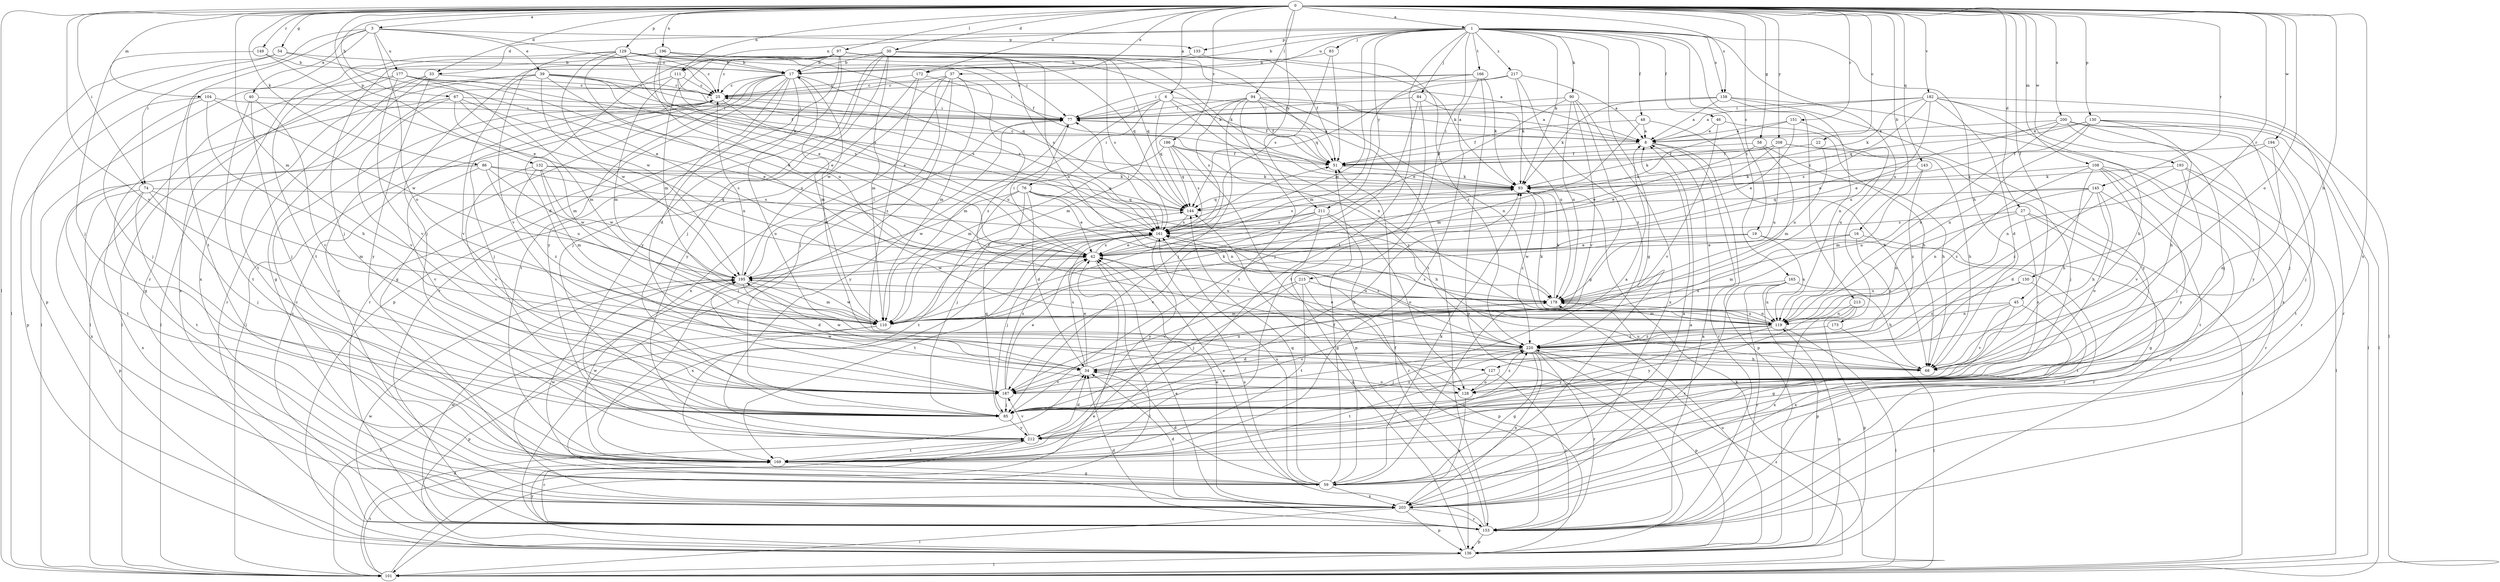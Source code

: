 strict digraph  {
0;
1;
3;
6;
8;
16;
17;
19;
22;
25;
27;
30;
33;
34;
37;
39;
40;
42;
45;
46;
48;
51;
54;
58;
59;
67;
68;
74;
76;
77;
83;
84;
85;
86;
90;
93;
94;
97;
101;
104;
108;
110;
111;
119;
127;
128;
129;
130;
132;
133;
136;
143;
144;
145;
149;
150;
151;
153;
158;
161;
165;
166;
169;
172;
173;
177;
178;
182;
186;
187;
193;
194;
195;
196;
200;
203;
208;
211;
212;
213;
215;
217;
220;
0 -> 1  [label=a];
0 -> 3  [label=a];
0 -> 6  [label=a];
0 -> 16  [label=b];
0 -> 19  [label=c];
0 -> 22  [label=c];
0 -> 27  [label=d];
0 -> 30  [label=d];
0 -> 33  [label=d];
0 -> 37  [label=e];
0 -> 45  [label=f];
0 -> 54  [label=g];
0 -> 58  [label=g];
0 -> 67  [label=h];
0 -> 68  [label=h];
0 -> 74  [label=i];
0 -> 86  [label=k];
0 -> 94  [label=l];
0 -> 97  [label=l];
0 -> 101  [label=l];
0 -> 104  [label=m];
0 -> 108  [label=m];
0 -> 110  [label=m];
0 -> 111  [label=n];
0 -> 127  [label=o];
0 -> 129  [label=p];
0 -> 130  [label=p];
0 -> 132  [label=p];
0 -> 143  [label=q];
0 -> 145  [label=r];
0 -> 149  [label=r];
0 -> 150  [label=r];
0 -> 151  [label=r];
0 -> 158  [label=s];
0 -> 172  [label=u];
0 -> 182  [label=v];
0 -> 186  [label=v];
0 -> 187  [label=v];
0 -> 193  [label=w];
0 -> 194  [label=w];
0 -> 196  [label=x];
0 -> 200  [label=x];
0 -> 203  [label=x];
0 -> 208  [label=y];
0 -> 211  [label=y];
1 -> 17  [label=b];
1 -> 33  [label=d];
1 -> 46  [label=f];
1 -> 48  [label=f];
1 -> 59  [label=g];
1 -> 68  [label=h];
1 -> 83  [label=j];
1 -> 84  [label=j];
1 -> 90  [label=k];
1 -> 93  [label=k];
1 -> 110  [label=m];
1 -> 111  [label=n];
1 -> 133  [label=p];
1 -> 158  [label=s];
1 -> 165  [label=t];
1 -> 166  [label=t];
1 -> 169  [label=t];
1 -> 172  [label=u];
1 -> 173  [label=u];
1 -> 211  [label=y];
1 -> 213  [label=z];
1 -> 215  [label=z];
1 -> 217  [label=z];
3 -> 25  [label=c];
3 -> 39  [label=e];
3 -> 40  [label=e];
3 -> 74  [label=i];
3 -> 127  [label=o];
3 -> 133  [label=p];
3 -> 153  [label=r];
3 -> 169  [label=t];
3 -> 177  [label=u];
6 -> 8  [label=a];
6 -> 51  [label=f];
6 -> 76  [label=i];
6 -> 77  [label=i];
6 -> 110  [label=m];
6 -> 119  [label=n];
6 -> 144  [label=q];
8 -> 51  [label=f];
8 -> 77  [label=i];
8 -> 136  [label=p];
8 -> 153  [label=r];
16 -> 42  [label=e];
16 -> 110  [label=m];
16 -> 153  [label=r];
16 -> 220  [label=z];
17 -> 25  [label=c];
17 -> 34  [label=d];
17 -> 59  [label=g];
17 -> 85  [label=j];
17 -> 101  [label=l];
17 -> 110  [label=m];
17 -> 128  [label=o];
17 -> 153  [label=r];
17 -> 161  [label=s];
17 -> 169  [label=t];
19 -> 42  [label=e];
19 -> 119  [label=n];
19 -> 153  [label=r];
19 -> 195  [label=w];
22 -> 51  [label=f];
22 -> 178  [label=u];
25 -> 77  [label=i];
25 -> 85  [label=j];
25 -> 178  [label=u];
27 -> 59  [label=g];
27 -> 101  [label=l];
27 -> 119  [label=n];
27 -> 128  [label=o];
27 -> 161  [label=s];
30 -> 17  [label=b];
30 -> 25  [label=c];
30 -> 51  [label=f];
30 -> 85  [label=j];
30 -> 93  [label=k];
30 -> 110  [label=m];
30 -> 144  [label=q];
30 -> 153  [label=r];
30 -> 161  [label=s];
30 -> 178  [label=u];
30 -> 212  [label=y];
33 -> 25  [label=c];
33 -> 59  [label=g];
33 -> 101  [label=l];
33 -> 153  [label=r];
33 -> 212  [label=y];
34 -> 42  [label=e];
34 -> 128  [label=o];
34 -> 161  [label=s];
34 -> 178  [label=u];
34 -> 187  [label=v];
34 -> 195  [label=w];
37 -> 25  [label=c];
37 -> 85  [label=j];
37 -> 110  [label=m];
37 -> 153  [label=r];
37 -> 195  [label=w];
37 -> 203  [label=x];
37 -> 220  [label=z];
39 -> 25  [label=c];
39 -> 42  [label=e];
39 -> 51  [label=f];
39 -> 77  [label=i];
39 -> 101  [label=l];
39 -> 161  [label=s];
39 -> 169  [label=t];
39 -> 187  [label=v];
39 -> 195  [label=w];
40 -> 77  [label=i];
40 -> 85  [label=j];
40 -> 169  [label=t];
40 -> 187  [label=v];
42 -> 77  [label=i];
42 -> 101  [label=l];
42 -> 161  [label=s];
42 -> 195  [label=w];
45 -> 59  [label=g];
45 -> 110  [label=m];
45 -> 119  [label=n];
45 -> 187  [label=v];
45 -> 203  [label=x];
46 -> 8  [label=a];
46 -> 68  [label=h];
46 -> 187  [label=v];
48 -> 8  [label=a];
48 -> 51  [label=f];
48 -> 68  [label=h];
48 -> 110  [label=m];
51 -> 25  [label=c];
51 -> 93  [label=k];
54 -> 17  [label=b];
54 -> 42  [label=e];
54 -> 101  [label=l];
54 -> 136  [label=p];
58 -> 42  [label=e];
58 -> 51  [label=f];
58 -> 68  [label=h];
58 -> 110  [label=m];
59 -> 8  [label=a];
59 -> 25  [label=c];
59 -> 34  [label=d];
59 -> 42  [label=e];
59 -> 51  [label=f];
59 -> 93  [label=k];
59 -> 144  [label=q];
59 -> 161  [label=s];
59 -> 195  [label=w];
59 -> 203  [label=x];
67 -> 42  [label=e];
67 -> 59  [label=g];
67 -> 77  [label=i];
67 -> 110  [label=m];
67 -> 119  [label=n];
67 -> 187  [label=v];
68 -> 17  [label=b];
68 -> 178  [label=u];
74 -> 85  [label=j];
74 -> 110  [label=m];
74 -> 136  [label=p];
74 -> 144  [label=q];
74 -> 169  [label=t];
74 -> 203  [label=x];
76 -> 34  [label=d];
76 -> 42  [label=e];
76 -> 68  [label=h];
76 -> 85  [label=j];
76 -> 119  [label=n];
76 -> 144  [label=q];
76 -> 169  [label=t];
76 -> 195  [label=w];
77 -> 8  [label=a];
77 -> 212  [label=y];
83 -> 17  [label=b];
83 -> 51  [label=f];
83 -> 161  [label=s];
84 -> 77  [label=i];
84 -> 85  [label=j];
84 -> 169  [label=t];
84 -> 178  [label=u];
85 -> 8  [label=a];
85 -> 93  [label=k];
85 -> 144  [label=q];
85 -> 212  [label=y];
85 -> 220  [label=z];
86 -> 93  [label=k];
86 -> 161  [label=s];
86 -> 169  [label=t];
86 -> 178  [label=u];
86 -> 187  [label=v];
86 -> 195  [label=w];
86 -> 203  [label=x];
90 -> 42  [label=e];
90 -> 77  [label=i];
90 -> 178  [label=u];
90 -> 187  [label=v];
90 -> 203  [label=x];
90 -> 220  [label=z];
93 -> 144  [label=q];
93 -> 161  [label=s];
93 -> 220  [label=z];
94 -> 8  [label=a];
94 -> 51  [label=f];
94 -> 77  [label=i];
94 -> 85  [label=j];
94 -> 110  [label=m];
94 -> 119  [label=n];
94 -> 153  [label=r];
94 -> 161  [label=s];
94 -> 169  [label=t];
97 -> 17  [label=b];
97 -> 34  [label=d];
97 -> 51  [label=f];
97 -> 85  [label=j];
97 -> 93  [label=k];
97 -> 110  [label=m];
97 -> 136  [label=p];
97 -> 144  [label=q];
97 -> 161  [label=s];
97 -> 212  [label=y];
101 -> 34  [label=d];
101 -> 42  [label=e];
101 -> 93  [label=k];
101 -> 169  [label=t];
101 -> 220  [label=z];
104 -> 68  [label=h];
104 -> 77  [label=i];
104 -> 85  [label=j];
104 -> 136  [label=p];
104 -> 195  [label=w];
108 -> 68  [label=h];
108 -> 93  [label=k];
108 -> 136  [label=p];
108 -> 153  [label=r];
108 -> 187  [label=v];
108 -> 212  [label=y];
108 -> 220  [label=z];
110 -> 51  [label=f];
110 -> 93  [label=k];
110 -> 101  [label=l];
110 -> 136  [label=p];
110 -> 195  [label=w];
111 -> 25  [label=c];
111 -> 42  [label=e];
111 -> 101  [label=l];
111 -> 110  [label=m];
111 -> 161  [label=s];
119 -> 93  [label=k];
119 -> 101  [label=l];
119 -> 161  [label=s];
119 -> 178  [label=u];
119 -> 187  [label=v];
119 -> 212  [label=y];
119 -> 220  [label=z];
127 -> 128  [label=o];
127 -> 153  [label=r];
127 -> 169  [label=t];
128 -> 195  [label=w];
128 -> 203  [label=x];
128 -> 220  [label=z];
129 -> 8  [label=a];
129 -> 17  [label=b];
129 -> 25  [label=c];
129 -> 42  [label=e];
129 -> 51  [label=f];
129 -> 77  [label=i];
129 -> 119  [label=n];
129 -> 187  [label=v];
129 -> 195  [label=w];
129 -> 203  [label=x];
130 -> 8  [label=a];
130 -> 42  [label=e];
130 -> 68  [label=h];
130 -> 85  [label=j];
130 -> 101  [label=l];
130 -> 119  [label=n];
130 -> 161  [label=s];
132 -> 93  [label=k];
132 -> 110  [label=m];
132 -> 144  [label=q];
132 -> 187  [label=v];
132 -> 195  [label=w];
132 -> 220  [label=z];
133 -> 17  [label=b];
133 -> 220  [label=z];
136 -> 101  [label=l];
136 -> 119  [label=n];
136 -> 144  [label=q];
136 -> 178  [label=u];
136 -> 195  [label=w];
136 -> 212  [label=y];
143 -> 93  [label=k];
143 -> 110  [label=m];
143 -> 220  [label=z];
144 -> 161  [label=s];
145 -> 34  [label=d];
145 -> 68  [label=h];
145 -> 119  [label=n];
145 -> 128  [label=o];
145 -> 144  [label=q];
145 -> 169  [label=t];
145 -> 178  [label=u];
149 -> 17  [label=b];
149 -> 42  [label=e];
149 -> 85  [label=j];
150 -> 169  [label=t];
150 -> 178  [label=u];
150 -> 220  [label=z];
151 -> 8  [label=a];
151 -> 42  [label=e];
151 -> 119  [label=n];
151 -> 161  [label=s];
153 -> 8  [label=a];
153 -> 25  [label=c];
153 -> 34  [label=d];
153 -> 42  [label=e];
153 -> 51  [label=f];
153 -> 136  [label=p];
153 -> 161  [label=s];
153 -> 195  [label=w];
158 -> 8  [label=a];
158 -> 77  [label=i];
158 -> 93  [label=k];
158 -> 119  [label=n];
158 -> 203  [label=x];
158 -> 212  [label=y];
161 -> 42  [label=e];
161 -> 77  [label=i];
161 -> 85  [label=j];
161 -> 169  [label=t];
161 -> 203  [label=x];
161 -> 212  [label=y];
165 -> 68  [label=h];
165 -> 119  [label=n];
165 -> 136  [label=p];
165 -> 153  [label=r];
165 -> 178  [label=u];
165 -> 203  [label=x];
166 -> 25  [label=c];
166 -> 77  [label=i];
166 -> 93  [label=k];
166 -> 110  [label=m];
166 -> 136  [label=p];
166 -> 169  [label=t];
169 -> 59  [label=g];
169 -> 77  [label=i];
169 -> 195  [label=w];
169 -> 220  [label=z];
172 -> 25  [label=c];
172 -> 77  [label=i];
172 -> 212  [label=y];
172 -> 220  [label=z];
173 -> 101  [label=l];
173 -> 220  [label=z];
177 -> 25  [label=c];
177 -> 42  [label=e];
177 -> 93  [label=k];
177 -> 101  [label=l];
177 -> 110  [label=m];
177 -> 187  [label=v];
177 -> 203  [label=x];
178 -> 93  [label=k];
178 -> 110  [label=m];
178 -> 119  [label=n];
182 -> 8  [label=a];
182 -> 34  [label=d];
182 -> 68  [label=h];
182 -> 77  [label=i];
182 -> 93  [label=k];
182 -> 101  [label=l];
182 -> 144  [label=q];
182 -> 153  [label=r];
182 -> 178  [label=u];
186 -> 51  [label=f];
186 -> 110  [label=m];
186 -> 136  [label=p];
186 -> 144  [label=q];
186 -> 161  [label=s];
186 -> 220  [label=z];
187 -> 42  [label=e];
187 -> 85  [label=j];
187 -> 161  [label=s];
193 -> 85  [label=j];
193 -> 93  [label=k];
193 -> 101  [label=l];
193 -> 169  [label=t];
193 -> 220  [label=z];
194 -> 51  [label=f];
194 -> 85  [label=j];
194 -> 119  [label=n];
194 -> 128  [label=o];
195 -> 25  [label=c];
195 -> 34  [label=d];
195 -> 77  [label=i];
195 -> 110  [label=m];
195 -> 178  [label=u];
196 -> 17  [label=b];
196 -> 85  [label=j];
196 -> 93  [label=k];
196 -> 144  [label=q];
196 -> 161  [label=s];
196 -> 169  [label=t];
196 -> 178  [label=u];
200 -> 8  [label=a];
200 -> 42  [label=e];
200 -> 85  [label=j];
200 -> 101  [label=l];
200 -> 119  [label=n];
200 -> 153  [label=r];
200 -> 212  [label=y];
203 -> 8  [label=a];
203 -> 25  [label=c];
203 -> 34  [label=d];
203 -> 42  [label=e];
203 -> 101  [label=l];
203 -> 136  [label=p];
203 -> 153  [label=r];
208 -> 42  [label=e];
208 -> 51  [label=f];
208 -> 68  [label=h];
208 -> 85  [label=j];
208 -> 93  [label=k];
208 -> 178  [label=u];
211 -> 59  [label=g];
211 -> 128  [label=o];
211 -> 153  [label=r];
211 -> 161  [label=s];
211 -> 187  [label=v];
211 -> 195  [label=w];
212 -> 34  [label=d];
212 -> 153  [label=r];
212 -> 169  [label=t];
212 -> 187  [label=v];
213 -> 119  [label=n];
213 -> 136  [label=p];
213 -> 203  [label=x];
213 -> 212  [label=y];
215 -> 85  [label=j];
215 -> 136  [label=p];
215 -> 169  [label=t];
215 -> 178  [label=u];
215 -> 187  [label=v];
217 -> 8  [label=a];
217 -> 25  [label=c];
217 -> 59  [label=g];
217 -> 93  [label=k];
217 -> 144  [label=q];
220 -> 34  [label=d];
220 -> 42  [label=e];
220 -> 59  [label=g];
220 -> 68  [label=h];
220 -> 85  [label=j];
220 -> 136  [label=p];
220 -> 153  [label=r];
220 -> 161  [label=s];
220 -> 203  [label=x];
}
